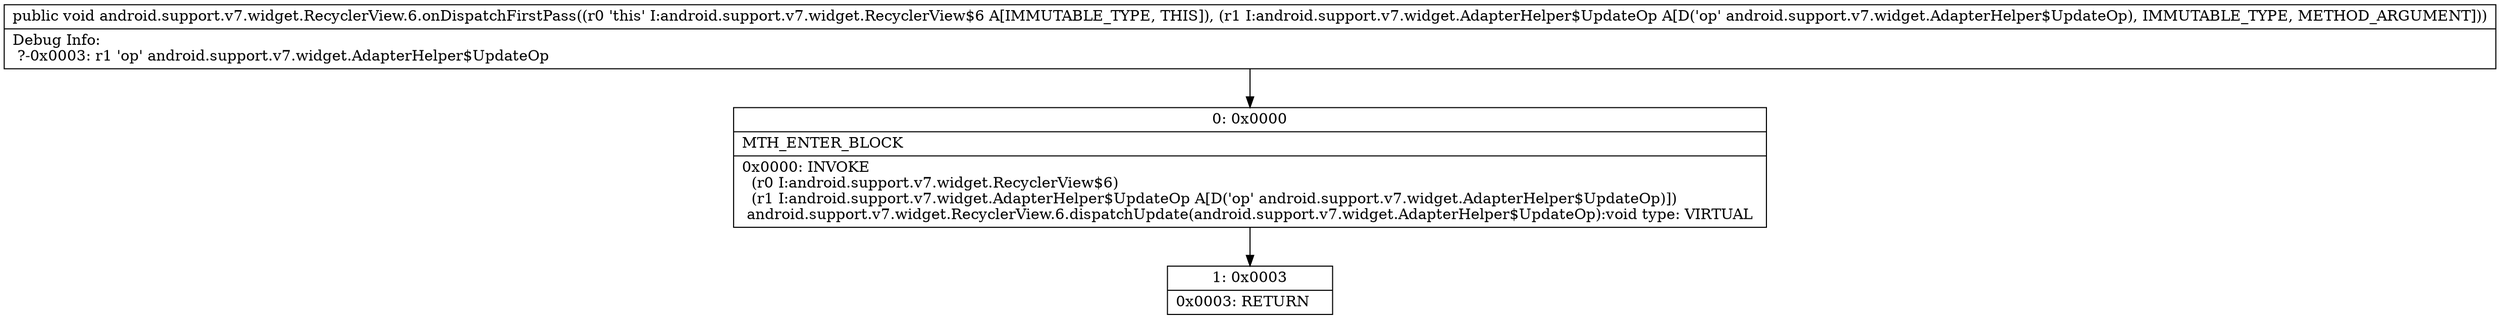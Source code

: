 digraph "CFG forandroid.support.v7.widget.RecyclerView.6.onDispatchFirstPass(Landroid\/support\/v7\/widget\/AdapterHelper$UpdateOp;)V" {
Node_0 [shape=record,label="{0\:\ 0x0000|MTH_ENTER_BLOCK\l|0x0000: INVOKE  \l  (r0 I:android.support.v7.widget.RecyclerView$6)\l  (r1 I:android.support.v7.widget.AdapterHelper$UpdateOp A[D('op' android.support.v7.widget.AdapterHelper$UpdateOp)])\l android.support.v7.widget.RecyclerView.6.dispatchUpdate(android.support.v7.widget.AdapterHelper$UpdateOp):void type: VIRTUAL \l}"];
Node_1 [shape=record,label="{1\:\ 0x0003|0x0003: RETURN   \l}"];
MethodNode[shape=record,label="{public void android.support.v7.widget.RecyclerView.6.onDispatchFirstPass((r0 'this' I:android.support.v7.widget.RecyclerView$6 A[IMMUTABLE_TYPE, THIS]), (r1 I:android.support.v7.widget.AdapterHelper$UpdateOp A[D('op' android.support.v7.widget.AdapterHelper$UpdateOp), IMMUTABLE_TYPE, METHOD_ARGUMENT]))  | Debug Info:\l  ?\-0x0003: r1 'op' android.support.v7.widget.AdapterHelper$UpdateOp\l}"];
MethodNode -> Node_0;
Node_0 -> Node_1;
}

